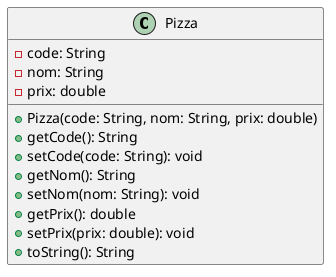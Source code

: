 @startuml
class Pizza {
    - code: String
    - nom: String
    - prix: double

    + Pizza(code: String, nom: String, prix: double)
    + getCode(): String
    + setCode(code: String): void
    + getNom(): String
    + setNom(nom: String): void
    + getPrix(): double
    + setPrix(prix: double): void
    + toString(): String
}








@enduml
